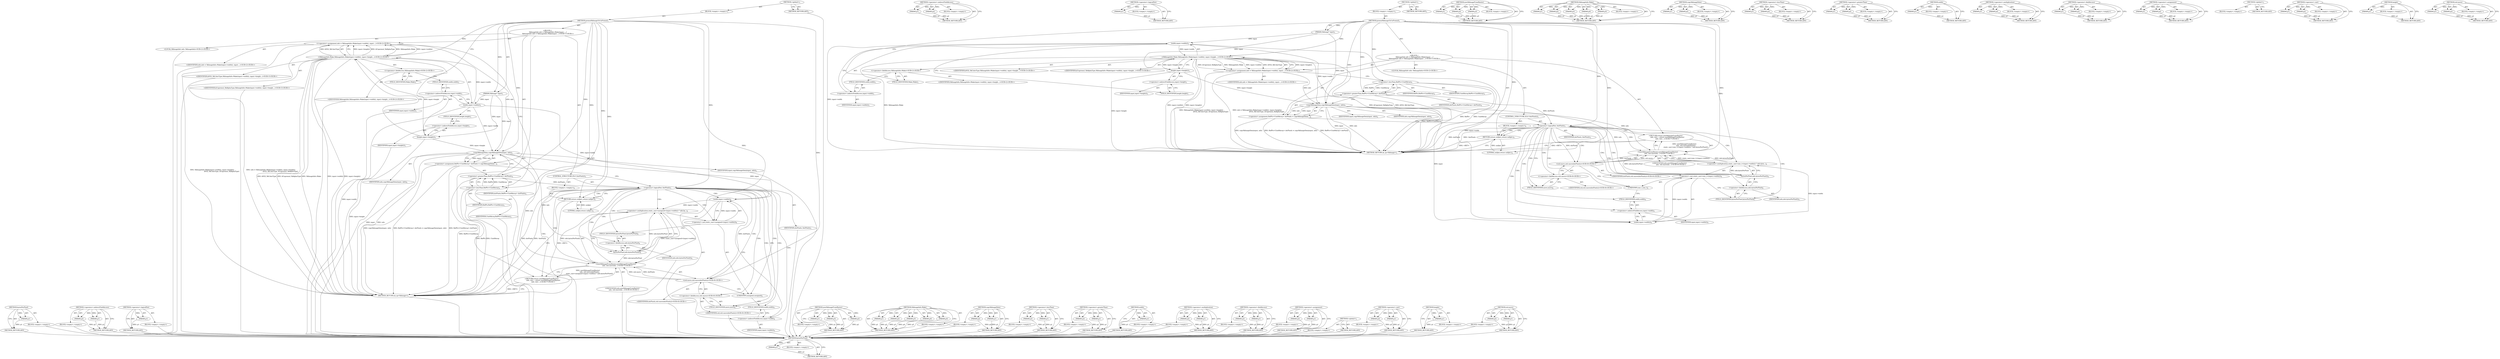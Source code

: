 digraph "std.move" {
vulnerable_158 [label=<(METHOD,bytesPerPixel)>];
vulnerable_159 [label=<(PARAM,p1)>];
vulnerable_160 [label=<(BLOCK,&lt;empty&gt;,&lt;empty&gt;)>];
vulnerable_161 [label=<(METHOD_RETURN,ANY)>];
vulnerable_109 [label=<(METHOD,&lt;operator&gt;.indirectFieldAccess)>];
vulnerable_110 [label=<(PARAM,p1)>];
vulnerable_111 [label=<(PARAM,p2)>];
vulnerable_112 [label=<(BLOCK,&lt;empty&gt;,&lt;empty&gt;)>];
vulnerable_113 [label=<(METHOD_RETURN,ANY)>];
vulnerable_133 [label=<(METHOD,&lt;operator&gt;.logicalNot)>];
vulnerable_134 [label=<(PARAM,p1)>];
vulnerable_135 [label=<(BLOCK,&lt;empty&gt;,&lt;empty&gt;)>];
vulnerable_136 [label=<(METHOD_RETURN,ANY)>];
vulnerable_6 [label=<(METHOD,&lt;global&gt;)<SUB>1</SUB>>];
vulnerable_7 [label=<(BLOCK,&lt;empty&gt;,&lt;empty&gt;)<SUB>1</SUB>>];
vulnerable_8 [label=<(METHOD,premulSkImageToUnPremul)<SUB>1</SUB>>];
vulnerable_9 [label=<(PARAM,SkImage* input)<SUB>1</SUB>>];
vulnerable_10 [label="<(BLOCK,{
  SkImageInfo info = SkImageInfo::Make(input-...,{
  SkImageInfo info = SkImageInfo::Make(input-...)<SUB>1</SUB>>"];
vulnerable_11 [label="<(LOCAL,SkImageInfo info: SkImageInfo)<SUB>2</SUB>>"];
vulnerable_12 [label="<(&lt;operator&gt;.assignment,info = SkImageInfo::Make(input-&gt;width(), input-...)<SUB>2</SUB>>"];
vulnerable_13 [label="<(IDENTIFIER,info,info = SkImageInfo::Make(input-&gt;width(), input-...)<SUB>2</SUB>>"];
vulnerable_14 [label="<(SkImageInfo.Make,SkImageInfo::Make(input-&gt;width(), input-&gt;height...)<SUB>2</SUB>>"];
vulnerable_15 [label="<(&lt;operator&gt;.fieldAccess,SkImageInfo::Make)<SUB>2</SUB>>"];
vulnerable_16 [label="<(IDENTIFIER,SkImageInfo,SkImageInfo::Make(input-&gt;width(), input-&gt;height...)<SUB>2</SUB>>"];
vulnerable_17 [label=<(FIELD_IDENTIFIER,Make,Make)<SUB>2</SUB>>];
vulnerable_18 [label=<(width,input-&gt;width())<SUB>2</SUB>>];
vulnerable_19 [label=<(&lt;operator&gt;.indirectFieldAccess,input-&gt;width)<SUB>2</SUB>>];
vulnerable_20 [label=<(IDENTIFIER,input,input-&gt;width())<SUB>2</SUB>>];
vulnerable_21 [label=<(FIELD_IDENTIFIER,width,width)<SUB>2</SUB>>];
vulnerable_22 [label=<(height,input-&gt;height())<SUB>2</SUB>>];
vulnerable_23 [label=<(&lt;operator&gt;.indirectFieldAccess,input-&gt;height)<SUB>2</SUB>>];
vulnerable_24 [label=<(IDENTIFIER,input,input-&gt;height())<SUB>2</SUB>>];
vulnerable_25 [label=<(FIELD_IDENTIFIER,height,height)<SUB>2</SUB>>];
vulnerable_26 [label="<(IDENTIFIER,kN32_SkColorType,SkImageInfo::Make(input-&gt;width(), input-&gt;height...)<SUB>3</SUB>>"];
vulnerable_27 [label="<(IDENTIFIER,kUnpremul_SkAlphaType,SkImageInfo::Make(input-&gt;width(), input-&gt;height...)<SUB>3</SUB>>"];
vulnerable_28 [label=<(&lt;operator&gt;.assignment,RefPtr&lt;Uint8Array&gt; dstPixels = copySkImageData(...)<SUB>4</SUB>>];
vulnerable_29 [label=<(&lt;operator&gt;.greaterThan,RefPtr&lt;Uint8Array&gt; dstPixels)<SUB>4</SUB>>];
vulnerable_30 [label=<(&lt;operator&gt;.lessThan,RefPtr&lt;Uint8Array)<SUB>4</SUB>>];
vulnerable_31 [label=<(IDENTIFIER,RefPtr,RefPtr&lt;Uint8Array)<SUB>4</SUB>>];
vulnerable_32 [label=<(IDENTIFIER,Uint8Array,RefPtr&lt;Uint8Array)<SUB>4</SUB>>];
vulnerable_33 [label=<(IDENTIFIER,dstPixels,RefPtr&lt;Uint8Array&gt; dstPixels)<SUB>4</SUB>>];
vulnerable_34 [label=<(copySkImageData,copySkImageData(input, info))<SUB>4</SUB>>];
vulnerable_35 [label=<(IDENTIFIER,input,copySkImageData(input, info))<SUB>4</SUB>>];
vulnerable_36 [label=<(IDENTIFIER,info,copySkImageData(input, info))<SUB>4</SUB>>];
vulnerable_37 [label=<(CONTROL_STRUCTURE,IF,if (!dstPixels))<SUB>5</SUB>>];
vulnerable_38 [label=<(&lt;operator&gt;.logicalNot,!dstPixels)<SUB>5</SUB>>];
vulnerable_39 [label=<(IDENTIFIER,dstPixels,!dstPixels)<SUB>5</SUB>>];
vulnerable_40 [label=<(BLOCK,&lt;empty&gt;,&lt;empty&gt;)<SUB>6</SUB>>];
vulnerable_41 [label=<(RETURN,return nullptr;,return nullptr;)<SUB>6</SUB>>];
vulnerable_42 [label=<(LITERAL,nullptr,return nullptr;)<SUB>6</SUB>>];
vulnerable_43 [label="<(RETURN,return newSkImageFromRaster(
       info, std::...,return newSkImageFromRaster(
       info, std::...)<SUB>7</SUB>>"];
vulnerable_44 [label="<(newSkImageFromRaster,newSkImageFromRaster(
       info, std::move(ds...)<SUB>7</SUB>>"];
vulnerable_45 [label="<(IDENTIFIER,info,newSkImageFromRaster(
       info, std::move(ds...)<SUB>8</SUB>>"];
vulnerable_46 [label="<(std.move,std::move(dstPixels))<SUB>8</SUB>>"];
vulnerable_47 [label="<(&lt;operator&gt;.fieldAccess,std::move)<SUB>8</SUB>>"];
vulnerable_48 [label="<(IDENTIFIER,std,std::move(dstPixels))<SUB>8</SUB>>"];
vulnerable_49 [label=<(FIELD_IDENTIFIER,move,move)<SUB>8</SUB>>];
vulnerable_50 [label="<(IDENTIFIER,dstPixels,std::move(dstPixels))<SUB>8</SUB>>"];
vulnerable_51 [label=<(&lt;operator&gt;.multiplication,static_cast&lt;size_t&gt;(input-&gt;width()) * info.byte...)<SUB>9</SUB>>];
vulnerable_52 [label=<(&lt;operator&gt;.cast,static_cast&lt;size_t&gt;(input-&gt;width()))<SUB>9</SUB>>];
vulnerable_53 [label=<(UNKNOWN,size_t,size_t)<SUB>9</SUB>>];
vulnerable_54 [label=<(width,input-&gt;width())<SUB>9</SUB>>];
vulnerable_55 [label=<(&lt;operator&gt;.indirectFieldAccess,input-&gt;width)<SUB>9</SUB>>];
vulnerable_56 [label=<(IDENTIFIER,input,input-&gt;width())<SUB>9</SUB>>];
vulnerable_57 [label=<(FIELD_IDENTIFIER,width,width)<SUB>9</SUB>>];
vulnerable_58 [label=<(bytesPerPixel,info.bytesPerPixel())<SUB>9</SUB>>];
vulnerable_59 [label=<(&lt;operator&gt;.fieldAccess,info.bytesPerPixel)<SUB>9</SUB>>];
vulnerable_60 [label=<(IDENTIFIER,info,info.bytesPerPixel())<SUB>9</SUB>>];
vulnerable_61 [label=<(FIELD_IDENTIFIER,bytesPerPixel,bytesPerPixel)<SUB>9</SUB>>];
vulnerable_62 [label=<(METHOD_RETURN,sk_sp&lt;SkImage&gt;)<SUB>1</SUB>>];
vulnerable_64 [label=<(METHOD_RETURN,ANY)<SUB>1</SUB>>];
vulnerable_137 [label=<(METHOD,newSkImageFromRaster)>];
vulnerable_138 [label=<(PARAM,p1)>];
vulnerable_139 [label=<(PARAM,p2)>];
vulnerable_140 [label=<(PARAM,p3)>];
vulnerable_141 [label=<(BLOCK,&lt;empty&gt;,&lt;empty&gt;)>];
vulnerable_142 [label=<(METHOD_RETURN,ANY)>];
vulnerable_92 [label=<(METHOD,SkImageInfo.Make)>];
vulnerable_93 [label=<(PARAM,p1)>];
vulnerable_94 [label=<(PARAM,p2)>];
vulnerable_95 [label=<(PARAM,p3)>];
vulnerable_96 [label=<(PARAM,p4)>];
vulnerable_97 [label=<(PARAM,p5)>];
vulnerable_98 [label=<(BLOCK,&lt;empty&gt;,&lt;empty&gt;)>];
vulnerable_99 [label=<(METHOD_RETURN,ANY)>];
vulnerable_128 [label=<(METHOD,copySkImageData)>];
vulnerable_129 [label=<(PARAM,p1)>];
vulnerable_130 [label=<(PARAM,p2)>];
vulnerable_131 [label=<(BLOCK,&lt;empty&gt;,&lt;empty&gt;)>];
vulnerable_132 [label=<(METHOD_RETURN,ANY)>];
vulnerable_123 [label=<(METHOD,&lt;operator&gt;.lessThan)>];
vulnerable_124 [label=<(PARAM,p1)>];
vulnerable_125 [label=<(PARAM,p2)>];
vulnerable_126 [label=<(BLOCK,&lt;empty&gt;,&lt;empty&gt;)>];
vulnerable_127 [label=<(METHOD_RETURN,ANY)>];
vulnerable_118 [label=<(METHOD,&lt;operator&gt;.greaterThan)>];
vulnerable_119 [label=<(PARAM,p1)>];
vulnerable_120 [label=<(PARAM,p2)>];
vulnerable_121 [label=<(BLOCK,&lt;empty&gt;,&lt;empty&gt;)>];
vulnerable_122 [label=<(METHOD_RETURN,ANY)>];
vulnerable_105 [label=<(METHOD,width)>];
vulnerable_106 [label=<(PARAM,p1)>];
vulnerable_107 [label=<(BLOCK,&lt;empty&gt;,&lt;empty&gt;)>];
vulnerable_108 [label=<(METHOD_RETURN,ANY)>];
vulnerable_148 [label=<(METHOD,&lt;operator&gt;.multiplication)>];
vulnerable_149 [label=<(PARAM,p1)>];
vulnerable_150 [label=<(PARAM,p2)>];
vulnerable_151 [label=<(BLOCK,&lt;empty&gt;,&lt;empty&gt;)>];
vulnerable_152 [label=<(METHOD_RETURN,ANY)>];
vulnerable_100 [label=<(METHOD,&lt;operator&gt;.fieldAccess)>];
vulnerable_101 [label=<(PARAM,p1)>];
vulnerable_102 [label=<(PARAM,p2)>];
vulnerable_103 [label=<(BLOCK,&lt;empty&gt;,&lt;empty&gt;)>];
vulnerable_104 [label=<(METHOD_RETURN,ANY)>];
vulnerable_87 [label=<(METHOD,&lt;operator&gt;.assignment)>];
vulnerable_88 [label=<(PARAM,p1)>];
vulnerable_89 [label=<(PARAM,p2)>];
vulnerable_90 [label=<(BLOCK,&lt;empty&gt;,&lt;empty&gt;)>];
vulnerable_91 [label=<(METHOD_RETURN,ANY)>];
vulnerable_81 [label=<(METHOD,&lt;global&gt;)<SUB>1</SUB>>];
vulnerable_82 [label=<(BLOCK,&lt;empty&gt;,&lt;empty&gt;)>];
vulnerable_83 [label=<(METHOD_RETURN,ANY)>];
vulnerable_153 [label=<(METHOD,&lt;operator&gt;.cast)>];
vulnerable_154 [label=<(PARAM,p1)>];
vulnerable_155 [label=<(PARAM,p2)>];
vulnerable_156 [label=<(BLOCK,&lt;empty&gt;,&lt;empty&gt;)>];
vulnerable_157 [label=<(METHOD_RETURN,ANY)>];
vulnerable_114 [label=<(METHOD,height)>];
vulnerable_115 [label=<(PARAM,p1)>];
vulnerable_116 [label=<(BLOCK,&lt;empty&gt;,&lt;empty&gt;)>];
vulnerable_117 [label=<(METHOD_RETURN,ANY)>];
vulnerable_143 [label=<(METHOD,std.move)>];
vulnerable_144 [label=<(PARAM,p1)>];
vulnerable_145 [label=<(PARAM,p2)>];
vulnerable_146 [label=<(BLOCK,&lt;empty&gt;,&lt;empty&gt;)>];
vulnerable_147 [label=<(METHOD_RETURN,ANY)>];
fixed_158 [label=<(METHOD,bytesPerPixel)>];
fixed_159 [label=<(PARAM,p1)>];
fixed_160 [label=<(BLOCK,&lt;empty&gt;,&lt;empty&gt;)>];
fixed_161 [label=<(METHOD_RETURN,ANY)>];
fixed_109 [label=<(METHOD,&lt;operator&gt;.indirectFieldAccess)>];
fixed_110 [label=<(PARAM,p1)>];
fixed_111 [label=<(PARAM,p2)>];
fixed_112 [label=<(BLOCK,&lt;empty&gt;,&lt;empty&gt;)>];
fixed_113 [label=<(METHOD_RETURN,ANY)>];
fixed_133 [label=<(METHOD,&lt;operator&gt;.logicalNot)>];
fixed_134 [label=<(PARAM,p1)>];
fixed_135 [label=<(BLOCK,&lt;empty&gt;,&lt;empty&gt;)>];
fixed_136 [label=<(METHOD_RETURN,ANY)>];
fixed_6 [label=<(METHOD,&lt;global&gt;)<SUB>1</SUB>>];
fixed_7 [label=<(BLOCK,&lt;empty&gt;,&lt;empty&gt;)<SUB>1</SUB>>];
fixed_8 [label=<(METHOD,premulSkImageToUnPremul)<SUB>1</SUB>>];
fixed_9 [label=<(PARAM,SkImage* input)<SUB>1</SUB>>];
fixed_10 [label="<(BLOCK,{
  SkImageInfo info = SkImageInfo::Make(input-...,{
  SkImageInfo info = SkImageInfo::Make(input-...)<SUB>1</SUB>>"];
fixed_11 [label="<(LOCAL,SkImageInfo info: SkImageInfo)<SUB>2</SUB>>"];
fixed_12 [label="<(&lt;operator&gt;.assignment,info = SkImageInfo::Make(input-&gt;width(), input-...)<SUB>2</SUB>>"];
fixed_13 [label="<(IDENTIFIER,info,info = SkImageInfo::Make(input-&gt;width(), input-...)<SUB>2</SUB>>"];
fixed_14 [label="<(SkImageInfo.Make,SkImageInfo::Make(input-&gt;width(), input-&gt;height...)<SUB>2</SUB>>"];
fixed_15 [label="<(&lt;operator&gt;.fieldAccess,SkImageInfo::Make)<SUB>2</SUB>>"];
fixed_16 [label="<(IDENTIFIER,SkImageInfo,SkImageInfo::Make(input-&gt;width(), input-&gt;height...)<SUB>2</SUB>>"];
fixed_17 [label=<(FIELD_IDENTIFIER,Make,Make)<SUB>2</SUB>>];
fixed_18 [label=<(width,input-&gt;width())<SUB>2</SUB>>];
fixed_19 [label=<(&lt;operator&gt;.indirectFieldAccess,input-&gt;width)<SUB>2</SUB>>];
fixed_20 [label=<(IDENTIFIER,input,input-&gt;width())<SUB>2</SUB>>];
fixed_21 [label=<(FIELD_IDENTIFIER,width,width)<SUB>2</SUB>>];
fixed_22 [label=<(height,input-&gt;height())<SUB>2</SUB>>];
fixed_23 [label=<(&lt;operator&gt;.indirectFieldAccess,input-&gt;height)<SUB>2</SUB>>];
fixed_24 [label=<(IDENTIFIER,input,input-&gt;height())<SUB>2</SUB>>];
fixed_25 [label=<(FIELD_IDENTIFIER,height,height)<SUB>2</SUB>>];
fixed_26 [label="<(IDENTIFIER,kN32_SkColorType,SkImageInfo::Make(input-&gt;width(), input-&gt;height...)<SUB>3</SUB>>"];
fixed_27 [label="<(IDENTIFIER,kUnpremul_SkAlphaType,SkImageInfo::Make(input-&gt;width(), input-&gt;height...)<SUB>3</SUB>>"];
fixed_28 [label=<(&lt;operator&gt;.assignment,RefPtr&lt;Uint8Array&gt; dstPixels = copySkImageData(...)<SUB>4</SUB>>];
fixed_29 [label=<(&lt;operator&gt;.greaterThan,RefPtr&lt;Uint8Array&gt; dstPixels)<SUB>4</SUB>>];
fixed_30 [label=<(&lt;operator&gt;.lessThan,RefPtr&lt;Uint8Array)<SUB>4</SUB>>];
fixed_31 [label=<(IDENTIFIER,RefPtr,RefPtr&lt;Uint8Array)<SUB>4</SUB>>];
fixed_32 [label=<(IDENTIFIER,Uint8Array,RefPtr&lt;Uint8Array)<SUB>4</SUB>>];
fixed_33 [label=<(IDENTIFIER,dstPixels,RefPtr&lt;Uint8Array&gt; dstPixels)<SUB>4</SUB>>];
fixed_34 [label=<(copySkImageData,copySkImageData(input, info))<SUB>4</SUB>>];
fixed_35 [label=<(IDENTIFIER,input,copySkImageData(input, info))<SUB>4</SUB>>];
fixed_36 [label=<(IDENTIFIER,info,copySkImageData(input, info))<SUB>4</SUB>>];
fixed_37 [label=<(CONTROL_STRUCTURE,IF,if (!dstPixels))<SUB>5</SUB>>];
fixed_38 [label=<(&lt;operator&gt;.logicalNot,!dstPixels)<SUB>5</SUB>>];
fixed_39 [label=<(IDENTIFIER,dstPixels,!dstPixels)<SUB>5</SUB>>];
fixed_40 [label=<(BLOCK,&lt;empty&gt;,&lt;empty&gt;)<SUB>6</SUB>>];
fixed_41 [label=<(RETURN,return nullptr;,return nullptr;)<SUB>6</SUB>>];
fixed_42 [label=<(LITERAL,nullptr,return nullptr;)<SUB>6</SUB>>];
fixed_43 [label="<(RETURN,return newSkImageFromRaster(
       info, std::...,return newSkImageFromRaster(
       info, std::...)<SUB>7</SUB>>"];
fixed_44 [label="<(newSkImageFromRaster,newSkImageFromRaster(
       info, std::move(ds...)<SUB>7</SUB>>"];
fixed_45 [label="<(IDENTIFIER,info,newSkImageFromRaster(
       info, std::move(ds...)<SUB>8</SUB>>"];
fixed_46 [label="<(std.move,std::move(dstPixels))<SUB>8</SUB>>"];
fixed_47 [label="<(&lt;operator&gt;.fieldAccess,std::move)<SUB>8</SUB>>"];
fixed_48 [label="<(IDENTIFIER,std,std::move(dstPixels))<SUB>8</SUB>>"];
fixed_49 [label=<(FIELD_IDENTIFIER,move,move)<SUB>8</SUB>>];
fixed_50 [label="<(IDENTIFIER,dstPixels,std::move(dstPixels))<SUB>8</SUB>>"];
fixed_51 [label=<(&lt;operator&gt;.multiplication,static_cast&lt;unsigned&gt;(input-&gt;width()) * info.by...)<SUB>9</SUB>>];
fixed_52 [label=<(&lt;operator&gt;.cast,static_cast&lt;unsigned&gt;(input-&gt;width()))<SUB>9</SUB>>];
fixed_53 [label=<(UNKNOWN,unsigned,unsigned)<SUB>9</SUB>>];
fixed_54 [label=<(width,input-&gt;width())<SUB>9</SUB>>];
fixed_55 [label=<(&lt;operator&gt;.indirectFieldAccess,input-&gt;width)<SUB>9</SUB>>];
fixed_56 [label=<(IDENTIFIER,input,input-&gt;width())<SUB>9</SUB>>];
fixed_57 [label=<(FIELD_IDENTIFIER,width,width)<SUB>9</SUB>>];
fixed_58 [label=<(bytesPerPixel,info.bytesPerPixel())<SUB>9</SUB>>];
fixed_59 [label=<(&lt;operator&gt;.fieldAccess,info.bytesPerPixel)<SUB>9</SUB>>];
fixed_60 [label=<(IDENTIFIER,info,info.bytesPerPixel())<SUB>9</SUB>>];
fixed_61 [label=<(FIELD_IDENTIFIER,bytesPerPixel,bytesPerPixel)<SUB>9</SUB>>];
fixed_62 [label=<(METHOD_RETURN,sk_sp&lt;SkImage&gt;)<SUB>1</SUB>>];
fixed_64 [label=<(METHOD_RETURN,ANY)<SUB>1</SUB>>];
fixed_137 [label=<(METHOD,newSkImageFromRaster)>];
fixed_138 [label=<(PARAM,p1)>];
fixed_139 [label=<(PARAM,p2)>];
fixed_140 [label=<(PARAM,p3)>];
fixed_141 [label=<(BLOCK,&lt;empty&gt;,&lt;empty&gt;)>];
fixed_142 [label=<(METHOD_RETURN,ANY)>];
fixed_92 [label=<(METHOD,SkImageInfo.Make)>];
fixed_93 [label=<(PARAM,p1)>];
fixed_94 [label=<(PARAM,p2)>];
fixed_95 [label=<(PARAM,p3)>];
fixed_96 [label=<(PARAM,p4)>];
fixed_97 [label=<(PARAM,p5)>];
fixed_98 [label=<(BLOCK,&lt;empty&gt;,&lt;empty&gt;)>];
fixed_99 [label=<(METHOD_RETURN,ANY)>];
fixed_128 [label=<(METHOD,copySkImageData)>];
fixed_129 [label=<(PARAM,p1)>];
fixed_130 [label=<(PARAM,p2)>];
fixed_131 [label=<(BLOCK,&lt;empty&gt;,&lt;empty&gt;)>];
fixed_132 [label=<(METHOD_RETURN,ANY)>];
fixed_123 [label=<(METHOD,&lt;operator&gt;.lessThan)>];
fixed_124 [label=<(PARAM,p1)>];
fixed_125 [label=<(PARAM,p2)>];
fixed_126 [label=<(BLOCK,&lt;empty&gt;,&lt;empty&gt;)>];
fixed_127 [label=<(METHOD_RETURN,ANY)>];
fixed_118 [label=<(METHOD,&lt;operator&gt;.greaterThan)>];
fixed_119 [label=<(PARAM,p1)>];
fixed_120 [label=<(PARAM,p2)>];
fixed_121 [label=<(BLOCK,&lt;empty&gt;,&lt;empty&gt;)>];
fixed_122 [label=<(METHOD_RETURN,ANY)>];
fixed_105 [label=<(METHOD,width)>];
fixed_106 [label=<(PARAM,p1)>];
fixed_107 [label=<(BLOCK,&lt;empty&gt;,&lt;empty&gt;)>];
fixed_108 [label=<(METHOD_RETURN,ANY)>];
fixed_148 [label=<(METHOD,&lt;operator&gt;.multiplication)>];
fixed_149 [label=<(PARAM,p1)>];
fixed_150 [label=<(PARAM,p2)>];
fixed_151 [label=<(BLOCK,&lt;empty&gt;,&lt;empty&gt;)>];
fixed_152 [label=<(METHOD_RETURN,ANY)>];
fixed_100 [label=<(METHOD,&lt;operator&gt;.fieldAccess)>];
fixed_101 [label=<(PARAM,p1)>];
fixed_102 [label=<(PARAM,p2)>];
fixed_103 [label=<(BLOCK,&lt;empty&gt;,&lt;empty&gt;)>];
fixed_104 [label=<(METHOD_RETURN,ANY)>];
fixed_87 [label=<(METHOD,&lt;operator&gt;.assignment)>];
fixed_88 [label=<(PARAM,p1)>];
fixed_89 [label=<(PARAM,p2)>];
fixed_90 [label=<(BLOCK,&lt;empty&gt;,&lt;empty&gt;)>];
fixed_91 [label=<(METHOD_RETURN,ANY)>];
fixed_81 [label=<(METHOD,&lt;global&gt;)<SUB>1</SUB>>];
fixed_82 [label=<(BLOCK,&lt;empty&gt;,&lt;empty&gt;)>];
fixed_83 [label=<(METHOD_RETURN,ANY)>];
fixed_153 [label=<(METHOD,&lt;operator&gt;.cast)>];
fixed_154 [label=<(PARAM,p1)>];
fixed_155 [label=<(PARAM,p2)>];
fixed_156 [label=<(BLOCK,&lt;empty&gt;,&lt;empty&gt;)>];
fixed_157 [label=<(METHOD_RETURN,ANY)>];
fixed_114 [label=<(METHOD,height)>];
fixed_115 [label=<(PARAM,p1)>];
fixed_116 [label=<(BLOCK,&lt;empty&gt;,&lt;empty&gt;)>];
fixed_117 [label=<(METHOD_RETURN,ANY)>];
fixed_143 [label=<(METHOD,std.move)>];
fixed_144 [label=<(PARAM,p1)>];
fixed_145 [label=<(PARAM,p2)>];
fixed_146 [label=<(BLOCK,&lt;empty&gt;,&lt;empty&gt;)>];
fixed_147 [label=<(METHOD_RETURN,ANY)>];
vulnerable_158 -> vulnerable_159  [key=0, label="AST: "];
vulnerable_158 -> vulnerable_159  [key=1, label="DDG: "];
vulnerable_158 -> vulnerable_160  [key=0, label="AST: "];
vulnerable_158 -> vulnerable_161  [key=0, label="AST: "];
vulnerable_158 -> vulnerable_161  [key=1, label="CFG: "];
vulnerable_159 -> vulnerable_161  [key=0, label="DDG: p1"];
vulnerable_109 -> vulnerable_110  [key=0, label="AST: "];
vulnerable_109 -> vulnerable_110  [key=1, label="DDG: "];
vulnerable_109 -> vulnerable_112  [key=0, label="AST: "];
vulnerable_109 -> vulnerable_111  [key=0, label="AST: "];
vulnerable_109 -> vulnerable_111  [key=1, label="DDG: "];
vulnerable_109 -> vulnerable_113  [key=0, label="AST: "];
vulnerable_109 -> vulnerable_113  [key=1, label="CFG: "];
vulnerable_110 -> vulnerable_113  [key=0, label="DDG: p1"];
vulnerable_111 -> vulnerable_113  [key=0, label="DDG: p2"];
vulnerable_133 -> vulnerable_134  [key=0, label="AST: "];
vulnerable_133 -> vulnerable_134  [key=1, label="DDG: "];
vulnerable_133 -> vulnerable_135  [key=0, label="AST: "];
vulnerable_133 -> vulnerable_136  [key=0, label="AST: "];
vulnerable_133 -> vulnerable_136  [key=1, label="CFG: "];
vulnerable_134 -> vulnerable_136  [key=0, label="DDG: p1"];
vulnerable_6 -> vulnerable_7  [key=0, label="AST: "];
vulnerable_6 -> vulnerable_64  [key=0, label="AST: "];
vulnerable_6 -> vulnerable_64  [key=1, label="CFG: "];
vulnerable_7 -> vulnerable_8  [key=0, label="AST: "];
vulnerable_8 -> vulnerable_9  [key=0, label="AST: "];
vulnerable_8 -> vulnerable_9  [key=1, label="DDG: "];
vulnerable_8 -> vulnerable_10  [key=0, label="AST: "];
vulnerable_8 -> vulnerable_62  [key=0, label="AST: "];
vulnerable_8 -> vulnerable_17  [key=0, label="CFG: "];
vulnerable_8 -> vulnerable_14  [key=0, label="DDG: "];
vulnerable_8 -> vulnerable_29  [key=0, label="DDG: "];
vulnerable_8 -> vulnerable_34  [key=0, label="DDG: "];
vulnerable_8 -> vulnerable_38  [key=0, label="DDG: "];
vulnerable_8 -> vulnerable_41  [key=0, label="DDG: "];
vulnerable_8 -> vulnerable_44  [key=0, label="DDG: "];
vulnerable_8 -> vulnerable_30  [key=0, label="DDG: "];
vulnerable_8 -> vulnerable_42  [key=0, label="DDG: "];
vulnerable_8 -> vulnerable_46  [key=0, label="DDG: "];
vulnerable_9 -> vulnerable_34  [key=0, label="DDG: input"];
vulnerable_9 -> vulnerable_18  [key=0, label="DDG: input"];
vulnerable_9 -> vulnerable_22  [key=0, label="DDG: input"];
vulnerable_10 -> vulnerable_11  [key=0, label="AST: "];
vulnerable_10 -> vulnerable_12  [key=0, label="AST: "];
vulnerable_10 -> vulnerable_28  [key=0, label="AST: "];
vulnerable_10 -> vulnerable_37  [key=0, label="AST: "];
vulnerable_10 -> vulnerable_43  [key=0, label="AST: "];
vulnerable_12 -> vulnerable_13  [key=0, label="AST: "];
vulnerable_12 -> vulnerable_14  [key=0, label="AST: "];
vulnerable_12 -> vulnerable_30  [key=0, label="CFG: "];
vulnerable_12 -> vulnerable_62  [key=0, label="DDG: SkImageInfo::Make(input-&gt;width(), input-&gt;height(),
                                       kN32_SkColorType, kUnpremul_SkAlphaType)"];
vulnerable_12 -> vulnerable_62  [key=1, label="DDG: info = SkImageInfo::Make(input-&gt;width(), input-&gt;height(),
                                       kN32_SkColorType, kUnpremul_SkAlphaType)"];
vulnerable_12 -> vulnerable_34  [key=0, label="DDG: info"];
vulnerable_14 -> vulnerable_15  [key=0, label="AST: "];
vulnerable_14 -> vulnerable_18  [key=0, label="AST: "];
vulnerable_14 -> vulnerable_22  [key=0, label="AST: "];
vulnerable_14 -> vulnerable_26  [key=0, label="AST: "];
vulnerable_14 -> vulnerable_27  [key=0, label="AST: "];
vulnerable_14 -> vulnerable_12  [key=0, label="CFG: "];
vulnerable_14 -> vulnerable_12  [key=1, label="DDG: input-&gt;height()"];
vulnerable_14 -> vulnerable_12  [key=2, label="DDG: kUnpremul_SkAlphaType"];
vulnerable_14 -> vulnerable_12  [key=3, label="DDG: SkImageInfo::Make"];
vulnerable_14 -> vulnerable_12  [key=4, label="DDG: input-&gt;width()"];
vulnerable_14 -> vulnerable_12  [key=5, label="DDG: kN32_SkColorType"];
vulnerable_14 -> vulnerable_62  [key=0, label="DDG: SkImageInfo::Make"];
vulnerable_14 -> vulnerable_62  [key=1, label="DDG: input-&gt;width()"];
vulnerable_14 -> vulnerable_62  [key=2, label="DDG: input-&gt;height()"];
vulnerable_14 -> vulnerable_62  [key=3, label="DDG: kUnpremul_SkAlphaType"];
vulnerable_14 -> vulnerable_62  [key=4, label="DDG: kN32_SkColorType"];
vulnerable_15 -> vulnerable_16  [key=0, label="AST: "];
vulnerable_15 -> vulnerable_17  [key=0, label="AST: "];
vulnerable_15 -> vulnerable_21  [key=0, label="CFG: "];
vulnerable_17 -> vulnerable_15  [key=0, label="CFG: "];
vulnerable_18 -> vulnerable_19  [key=0, label="AST: "];
vulnerable_18 -> vulnerable_25  [key=0, label="CFG: "];
vulnerable_18 -> vulnerable_62  [key=0, label="DDG: input-&gt;width"];
vulnerable_18 -> vulnerable_14  [key=0, label="DDG: input-&gt;width"];
vulnerable_18 -> vulnerable_34  [key=0, label="DDG: input-&gt;width"];
vulnerable_18 -> vulnerable_54  [key=0, label="DDG: input-&gt;width"];
vulnerable_19 -> vulnerable_20  [key=0, label="AST: "];
vulnerable_19 -> vulnerable_21  [key=0, label="AST: "];
vulnerable_19 -> vulnerable_18  [key=0, label="CFG: "];
vulnerable_21 -> vulnerable_19  [key=0, label="CFG: "];
vulnerable_22 -> vulnerable_23  [key=0, label="AST: "];
vulnerable_22 -> vulnerable_14  [key=0, label="CFG: "];
vulnerable_22 -> vulnerable_14  [key=1, label="DDG: input-&gt;height"];
vulnerable_22 -> vulnerable_62  [key=0, label="DDG: input-&gt;height"];
vulnerable_22 -> vulnerable_34  [key=0, label="DDG: input-&gt;height"];
vulnerable_23 -> vulnerable_24  [key=0, label="AST: "];
vulnerable_23 -> vulnerable_25  [key=0, label="AST: "];
vulnerable_23 -> vulnerable_22  [key=0, label="CFG: "];
vulnerable_25 -> vulnerable_23  [key=0, label="CFG: "];
vulnerable_28 -> vulnerable_29  [key=0, label="AST: "];
vulnerable_28 -> vulnerable_34  [key=0, label="AST: "];
vulnerable_28 -> vulnerable_38  [key=0, label="CFG: "];
vulnerable_28 -> vulnerable_62  [key=0, label="DDG: RefPtr&lt;Uint8Array&gt; dstPixels"];
vulnerable_28 -> vulnerable_62  [key=1, label="DDG: copySkImageData(input, info)"];
vulnerable_28 -> vulnerable_62  [key=2, label="DDG: RefPtr&lt;Uint8Array&gt; dstPixels = copySkImageData(input, info)"];
vulnerable_29 -> vulnerable_30  [key=0, label="AST: "];
vulnerable_29 -> vulnerable_33  [key=0, label="AST: "];
vulnerable_29 -> vulnerable_34  [key=0, label="CFG: "];
vulnerable_29 -> vulnerable_62  [key=0, label="DDG: RefPtr&lt;Uint8Array"];
vulnerable_29 -> vulnerable_38  [key=0, label="DDG: dstPixels"];
vulnerable_30 -> vulnerable_31  [key=0, label="AST: "];
vulnerable_30 -> vulnerable_32  [key=0, label="AST: "];
vulnerable_30 -> vulnerable_29  [key=0, label="CFG: "];
vulnerable_30 -> vulnerable_29  [key=1, label="DDG: RefPtr"];
vulnerable_30 -> vulnerable_29  [key=2, label="DDG: Uint8Array"];
vulnerable_30 -> vulnerable_62  [key=0, label="DDG: RefPtr"];
vulnerable_30 -> vulnerable_62  [key=1, label="DDG: Uint8Array"];
vulnerable_34 -> vulnerable_35  [key=0, label="AST: "];
vulnerable_34 -> vulnerable_36  [key=0, label="AST: "];
vulnerable_34 -> vulnerable_28  [key=0, label="CFG: "];
vulnerable_34 -> vulnerable_28  [key=1, label="DDG: input"];
vulnerable_34 -> vulnerable_28  [key=2, label="DDG: info"];
vulnerable_34 -> vulnerable_62  [key=0, label="DDG: input"];
vulnerable_34 -> vulnerable_62  [key=1, label="DDG: info"];
vulnerable_34 -> vulnerable_44  [key=0, label="DDG: info"];
vulnerable_34 -> vulnerable_58  [key=0, label="DDG: info"];
vulnerable_34 -> vulnerable_54  [key=0, label="DDG: input"];
vulnerable_37 -> vulnerable_38  [key=0, label="AST: "];
vulnerable_37 -> vulnerable_40  [key=0, label="AST: "];
vulnerable_38 -> vulnerable_39  [key=0, label="AST: "];
vulnerable_38 -> vulnerable_41  [key=0, label="CFG: "];
vulnerable_38 -> vulnerable_41  [key=1, label="CDG: "];
vulnerable_38 -> vulnerable_49  [key=0, label="CFG: "];
vulnerable_38 -> vulnerable_49  [key=1, label="CDG: "];
vulnerable_38 -> vulnerable_62  [key=0, label="DDG: dstPixels"];
vulnerable_38 -> vulnerable_62  [key=1, label="DDG: !dstPixels"];
vulnerable_38 -> vulnerable_46  [key=0, label="DDG: dstPixels"];
vulnerable_38 -> vulnerable_46  [key=1, label="CDG: "];
vulnerable_38 -> vulnerable_47  [key=0, label="CDG: "];
vulnerable_38 -> vulnerable_58  [key=0, label="CDG: "];
vulnerable_38 -> vulnerable_61  [key=0, label="CDG: "];
vulnerable_38 -> vulnerable_59  [key=0, label="CDG: "];
vulnerable_38 -> vulnerable_51  [key=0, label="CDG: "];
vulnerable_38 -> vulnerable_57  [key=0, label="CDG: "];
vulnerable_38 -> vulnerable_44  [key=0, label="CDG: "];
vulnerable_38 -> vulnerable_52  [key=0, label="CDG: "];
vulnerable_38 -> vulnerable_55  [key=0, label="CDG: "];
vulnerable_38 -> vulnerable_53  [key=0, label="CDG: "];
vulnerable_38 -> vulnerable_54  [key=0, label="CDG: "];
vulnerable_38 -> vulnerable_43  [key=0, label="CDG: "];
vulnerable_40 -> vulnerable_41  [key=0, label="AST: "];
vulnerable_41 -> vulnerable_42  [key=0, label="AST: "];
vulnerable_41 -> vulnerable_62  [key=0, label="CFG: "];
vulnerable_41 -> vulnerable_62  [key=1, label="DDG: &lt;RET&gt;"];
vulnerable_42 -> vulnerable_41  [key=0, label="DDG: nullptr"];
vulnerable_43 -> vulnerable_44  [key=0, label="AST: "];
vulnerable_43 -> vulnerable_62  [key=0, label="CFG: "];
vulnerable_43 -> vulnerable_62  [key=1, label="DDG: &lt;RET&gt;"];
vulnerable_44 -> vulnerable_45  [key=0, label="AST: "];
vulnerable_44 -> vulnerable_46  [key=0, label="AST: "];
vulnerable_44 -> vulnerable_51  [key=0, label="AST: "];
vulnerable_44 -> vulnerable_43  [key=0, label="CFG: "];
vulnerable_44 -> vulnerable_43  [key=1, label="DDG: newSkImageFromRaster(
       info, std::move(dstPixels),
      static_cast&lt;size_t&gt;(input-&gt;width()) * info.bytesPerPixel())"];
vulnerable_46 -> vulnerable_47  [key=0, label="AST: "];
vulnerable_46 -> vulnerable_50  [key=0, label="AST: "];
vulnerable_46 -> vulnerable_53  [key=0, label="CFG: "];
vulnerable_46 -> vulnerable_44  [key=0, label="DDG: std::move"];
vulnerable_46 -> vulnerable_44  [key=1, label="DDG: dstPixels"];
vulnerable_47 -> vulnerable_48  [key=0, label="AST: "];
vulnerable_47 -> vulnerable_49  [key=0, label="AST: "];
vulnerable_47 -> vulnerable_46  [key=0, label="CFG: "];
vulnerable_49 -> vulnerable_47  [key=0, label="CFG: "];
vulnerable_51 -> vulnerable_52  [key=0, label="AST: "];
vulnerable_51 -> vulnerable_58  [key=0, label="AST: "];
vulnerable_51 -> vulnerable_44  [key=0, label="CFG: "];
vulnerable_51 -> vulnerable_44  [key=1, label="DDG: static_cast&lt;size_t&gt;(input-&gt;width())"];
vulnerable_51 -> vulnerable_44  [key=2, label="DDG: info.bytesPerPixel()"];
vulnerable_52 -> vulnerable_53  [key=0, label="AST: "];
vulnerable_52 -> vulnerable_54  [key=0, label="AST: "];
vulnerable_52 -> vulnerable_61  [key=0, label="CFG: "];
vulnerable_53 -> vulnerable_57  [key=0, label="CFG: "];
vulnerable_54 -> vulnerable_55  [key=0, label="AST: "];
vulnerable_54 -> vulnerable_52  [key=0, label="CFG: "];
vulnerable_54 -> vulnerable_52  [key=1, label="DDG: input-&gt;width"];
vulnerable_54 -> vulnerable_51  [key=0, label="DDG: input-&gt;width"];
vulnerable_55 -> vulnerable_56  [key=0, label="AST: "];
vulnerable_55 -> vulnerable_57  [key=0, label="AST: "];
vulnerable_55 -> vulnerable_54  [key=0, label="CFG: "];
vulnerable_57 -> vulnerable_55  [key=0, label="CFG: "];
vulnerable_58 -> vulnerable_59  [key=0, label="AST: "];
vulnerable_58 -> vulnerable_51  [key=0, label="CFG: "];
vulnerable_58 -> vulnerable_51  [key=1, label="DDG: info.bytesPerPixel"];
vulnerable_58 -> vulnerable_44  [key=0, label="DDG: info.bytesPerPixel"];
vulnerable_59 -> vulnerable_60  [key=0, label="AST: "];
vulnerable_59 -> vulnerable_61  [key=0, label="AST: "];
vulnerable_59 -> vulnerable_58  [key=0, label="CFG: "];
vulnerable_61 -> vulnerable_59  [key=0, label="CFG: "];
vulnerable_137 -> vulnerable_138  [key=0, label="AST: "];
vulnerable_137 -> vulnerable_138  [key=1, label="DDG: "];
vulnerable_137 -> vulnerable_141  [key=0, label="AST: "];
vulnerable_137 -> vulnerable_139  [key=0, label="AST: "];
vulnerable_137 -> vulnerable_139  [key=1, label="DDG: "];
vulnerable_137 -> vulnerable_142  [key=0, label="AST: "];
vulnerable_137 -> vulnerable_142  [key=1, label="CFG: "];
vulnerable_137 -> vulnerable_140  [key=0, label="AST: "];
vulnerable_137 -> vulnerable_140  [key=1, label="DDG: "];
vulnerable_138 -> vulnerable_142  [key=0, label="DDG: p1"];
vulnerable_139 -> vulnerable_142  [key=0, label="DDG: p2"];
vulnerable_140 -> vulnerable_142  [key=0, label="DDG: p3"];
vulnerable_92 -> vulnerable_93  [key=0, label="AST: "];
vulnerable_92 -> vulnerable_93  [key=1, label="DDG: "];
vulnerable_92 -> vulnerable_98  [key=0, label="AST: "];
vulnerable_92 -> vulnerable_94  [key=0, label="AST: "];
vulnerable_92 -> vulnerable_94  [key=1, label="DDG: "];
vulnerable_92 -> vulnerable_99  [key=0, label="AST: "];
vulnerable_92 -> vulnerable_99  [key=1, label="CFG: "];
vulnerable_92 -> vulnerable_95  [key=0, label="AST: "];
vulnerable_92 -> vulnerable_95  [key=1, label="DDG: "];
vulnerable_92 -> vulnerable_96  [key=0, label="AST: "];
vulnerable_92 -> vulnerable_96  [key=1, label="DDG: "];
vulnerable_92 -> vulnerable_97  [key=0, label="AST: "];
vulnerable_92 -> vulnerable_97  [key=1, label="DDG: "];
vulnerable_93 -> vulnerable_99  [key=0, label="DDG: p1"];
vulnerable_94 -> vulnerable_99  [key=0, label="DDG: p2"];
vulnerable_95 -> vulnerable_99  [key=0, label="DDG: p3"];
vulnerable_96 -> vulnerable_99  [key=0, label="DDG: p4"];
vulnerable_97 -> vulnerable_99  [key=0, label="DDG: p5"];
vulnerable_128 -> vulnerable_129  [key=0, label="AST: "];
vulnerable_128 -> vulnerable_129  [key=1, label="DDG: "];
vulnerable_128 -> vulnerable_131  [key=0, label="AST: "];
vulnerable_128 -> vulnerable_130  [key=0, label="AST: "];
vulnerable_128 -> vulnerable_130  [key=1, label="DDG: "];
vulnerable_128 -> vulnerable_132  [key=0, label="AST: "];
vulnerable_128 -> vulnerable_132  [key=1, label="CFG: "];
vulnerable_129 -> vulnerable_132  [key=0, label="DDG: p1"];
vulnerable_130 -> vulnerable_132  [key=0, label="DDG: p2"];
vulnerable_123 -> vulnerable_124  [key=0, label="AST: "];
vulnerable_123 -> vulnerable_124  [key=1, label="DDG: "];
vulnerable_123 -> vulnerable_126  [key=0, label="AST: "];
vulnerable_123 -> vulnerable_125  [key=0, label="AST: "];
vulnerable_123 -> vulnerable_125  [key=1, label="DDG: "];
vulnerable_123 -> vulnerable_127  [key=0, label="AST: "];
vulnerable_123 -> vulnerable_127  [key=1, label="CFG: "];
vulnerable_124 -> vulnerable_127  [key=0, label="DDG: p1"];
vulnerable_125 -> vulnerable_127  [key=0, label="DDG: p2"];
vulnerable_118 -> vulnerable_119  [key=0, label="AST: "];
vulnerable_118 -> vulnerable_119  [key=1, label="DDG: "];
vulnerable_118 -> vulnerable_121  [key=0, label="AST: "];
vulnerable_118 -> vulnerable_120  [key=0, label="AST: "];
vulnerable_118 -> vulnerable_120  [key=1, label="DDG: "];
vulnerable_118 -> vulnerable_122  [key=0, label="AST: "];
vulnerable_118 -> vulnerable_122  [key=1, label="CFG: "];
vulnerable_119 -> vulnerable_122  [key=0, label="DDG: p1"];
vulnerable_120 -> vulnerable_122  [key=0, label="DDG: p2"];
vulnerable_105 -> vulnerable_106  [key=0, label="AST: "];
vulnerable_105 -> vulnerable_106  [key=1, label="DDG: "];
vulnerable_105 -> vulnerable_107  [key=0, label="AST: "];
vulnerable_105 -> vulnerable_108  [key=0, label="AST: "];
vulnerable_105 -> vulnerable_108  [key=1, label="CFG: "];
vulnerable_106 -> vulnerable_108  [key=0, label="DDG: p1"];
vulnerable_148 -> vulnerable_149  [key=0, label="AST: "];
vulnerable_148 -> vulnerable_149  [key=1, label="DDG: "];
vulnerable_148 -> vulnerable_151  [key=0, label="AST: "];
vulnerable_148 -> vulnerable_150  [key=0, label="AST: "];
vulnerable_148 -> vulnerable_150  [key=1, label="DDG: "];
vulnerable_148 -> vulnerable_152  [key=0, label="AST: "];
vulnerable_148 -> vulnerable_152  [key=1, label="CFG: "];
vulnerable_149 -> vulnerable_152  [key=0, label="DDG: p1"];
vulnerable_150 -> vulnerable_152  [key=0, label="DDG: p2"];
vulnerable_100 -> vulnerable_101  [key=0, label="AST: "];
vulnerable_100 -> vulnerable_101  [key=1, label="DDG: "];
vulnerable_100 -> vulnerable_103  [key=0, label="AST: "];
vulnerable_100 -> vulnerable_102  [key=0, label="AST: "];
vulnerable_100 -> vulnerable_102  [key=1, label="DDG: "];
vulnerable_100 -> vulnerable_104  [key=0, label="AST: "];
vulnerable_100 -> vulnerable_104  [key=1, label="CFG: "];
vulnerable_101 -> vulnerable_104  [key=0, label="DDG: p1"];
vulnerable_102 -> vulnerable_104  [key=0, label="DDG: p2"];
vulnerable_87 -> vulnerable_88  [key=0, label="AST: "];
vulnerable_87 -> vulnerable_88  [key=1, label="DDG: "];
vulnerable_87 -> vulnerable_90  [key=0, label="AST: "];
vulnerable_87 -> vulnerable_89  [key=0, label="AST: "];
vulnerable_87 -> vulnerable_89  [key=1, label="DDG: "];
vulnerable_87 -> vulnerable_91  [key=0, label="AST: "];
vulnerable_87 -> vulnerable_91  [key=1, label="CFG: "];
vulnerable_88 -> vulnerable_91  [key=0, label="DDG: p1"];
vulnerable_89 -> vulnerable_91  [key=0, label="DDG: p2"];
vulnerable_81 -> vulnerable_82  [key=0, label="AST: "];
vulnerable_81 -> vulnerable_83  [key=0, label="AST: "];
vulnerable_81 -> vulnerable_83  [key=1, label="CFG: "];
vulnerable_153 -> vulnerable_154  [key=0, label="AST: "];
vulnerable_153 -> vulnerable_154  [key=1, label="DDG: "];
vulnerable_153 -> vulnerable_156  [key=0, label="AST: "];
vulnerable_153 -> vulnerable_155  [key=0, label="AST: "];
vulnerable_153 -> vulnerable_155  [key=1, label="DDG: "];
vulnerable_153 -> vulnerable_157  [key=0, label="AST: "];
vulnerable_153 -> vulnerable_157  [key=1, label="CFG: "];
vulnerable_154 -> vulnerable_157  [key=0, label="DDG: p1"];
vulnerable_155 -> vulnerable_157  [key=0, label="DDG: p2"];
vulnerable_114 -> vulnerable_115  [key=0, label="AST: "];
vulnerable_114 -> vulnerable_115  [key=1, label="DDG: "];
vulnerable_114 -> vulnerable_116  [key=0, label="AST: "];
vulnerable_114 -> vulnerable_117  [key=0, label="AST: "];
vulnerable_114 -> vulnerable_117  [key=1, label="CFG: "];
vulnerable_115 -> vulnerable_117  [key=0, label="DDG: p1"];
vulnerable_143 -> vulnerable_144  [key=0, label="AST: "];
vulnerable_143 -> vulnerable_144  [key=1, label="DDG: "];
vulnerable_143 -> vulnerable_146  [key=0, label="AST: "];
vulnerable_143 -> vulnerable_145  [key=0, label="AST: "];
vulnerable_143 -> vulnerable_145  [key=1, label="DDG: "];
vulnerable_143 -> vulnerable_147  [key=0, label="AST: "];
vulnerable_143 -> vulnerable_147  [key=1, label="CFG: "];
vulnerable_144 -> vulnerable_147  [key=0, label="DDG: p1"];
vulnerable_145 -> vulnerable_147  [key=0, label="DDG: p2"];
fixed_158 -> fixed_159  [key=0, label="AST: "];
fixed_158 -> fixed_159  [key=1, label="DDG: "];
fixed_158 -> fixed_160  [key=0, label="AST: "];
fixed_158 -> fixed_161  [key=0, label="AST: "];
fixed_158 -> fixed_161  [key=1, label="CFG: "];
fixed_159 -> fixed_161  [key=0, label="DDG: p1"];
fixed_160 -> vulnerable_158  [key=0];
fixed_161 -> vulnerable_158  [key=0];
fixed_109 -> fixed_110  [key=0, label="AST: "];
fixed_109 -> fixed_110  [key=1, label="DDG: "];
fixed_109 -> fixed_112  [key=0, label="AST: "];
fixed_109 -> fixed_111  [key=0, label="AST: "];
fixed_109 -> fixed_111  [key=1, label="DDG: "];
fixed_109 -> fixed_113  [key=0, label="AST: "];
fixed_109 -> fixed_113  [key=1, label="CFG: "];
fixed_110 -> fixed_113  [key=0, label="DDG: p1"];
fixed_111 -> fixed_113  [key=0, label="DDG: p2"];
fixed_112 -> vulnerable_158  [key=0];
fixed_113 -> vulnerable_158  [key=0];
fixed_133 -> fixed_134  [key=0, label="AST: "];
fixed_133 -> fixed_134  [key=1, label="DDG: "];
fixed_133 -> fixed_135  [key=0, label="AST: "];
fixed_133 -> fixed_136  [key=0, label="AST: "];
fixed_133 -> fixed_136  [key=1, label="CFG: "];
fixed_134 -> fixed_136  [key=0, label="DDG: p1"];
fixed_135 -> vulnerable_158  [key=0];
fixed_136 -> vulnerable_158  [key=0];
fixed_6 -> fixed_7  [key=0, label="AST: "];
fixed_6 -> fixed_64  [key=0, label="AST: "];
fixed_6 -> fixed_64  [key=1, label="CFG: "];
fixed_7 -> fixed_8  [key=0, label="AST: "];
fixed_8 -> fixed_9  [key=0, label="AST: "];
fixed_8 -> fixed_9  [key=1, label="DDG: "];
fixed_8 -> fixed_10  [key=0, label="AST: "];
fixed_8 -> fixed_62  [key=0, label="AST: "];
fixed_8 -> fixed_17  [key=0, label="CFG: "];
fixed_8 -> fixed_14  [key=0, label="DDG: "];
fixed_8 -> fixed_29  [key=0, label="DDG: "];
fixed_8 -> fixed_34  [key=0, label="DDG: "];
fixed_8 -> fixed_38  [key=0, label="DDG: "];
fixed_8 -> fixed_41  [key=0, label="DDG: "];
fixed_8 -> fixed_44  [key=0, label="DDG: "];
fixed_8 -> fixed_30  [key=0, label="DDG: "];
fixed_8 -> fixed_42  [key=0, label="DDG: "];
fixed_8 -> fixed_46  [key=0, label="DDG: "];
fixed_9 -> fixed_34  [key=0, label="DDG: input"];
fixed_9 -> fixed_18  [key=0, label="DDG: input"];
fixed_9 -> fixed_22  [key=0, label="DDG: input"];
fixed_10 -> fixed_11  [key=0, label="AST: "];
fixed_10 -> fixed_12  [key=0, label="AST: "];
fixed_10 -> fixed_28  [key=0, label="AST: "];
fixed_10 -> fixed_37  [key=0, label="AST: "];
fixed_10 -> fixed_43  [key=0, label="AST: "];
fixed_11 -> vulnerable_158  [key=0];
fixed_12 -> fixed_13  [key=0, label="AST: "];
fixed_12 -> fixed_14  [key=0, label="AST: "];
fixed_12 -> fixed_30  [key=0, label="CFG: "];
fixed_12 -> fixed_62  [key=0, label="DDG: SkImageInfo::Make(input-&gt;width(), input-&gt;height(),
                                       kN32_SkColorType, kUnpremul_SkAlphaType)"];
fixed_12 -> fixed_62  [key=1, label="DDG: info = SkImageInfo::Make(input-&gt;width(), input-&gt;height(),
                                       kN32_SkColorType, kUnpremul_SkAlphaType)"];
fixed_12 -> fixed_34  [key=0, label="DDG: info"];
fixed_13 -> vulnerable_158  [key=0];
fixed_14 -> fixed_15  [key=0, label="AST: "];
fixed_14 -> fixed_18  [key=0, label="AST: "];
fixed_14 -> fixed_22  [key=0, label="AST: "];
fixed_14 -> fixed_26  [key=0, label="AST: "];
fixed_14 -> fixed_27  [key=0, label="AST: "];
fixed_14 -> fixed_12  [key=0, label="CFG: "];
fixed_14 -> fixed_12  [key=1, label="DDG: input-&gt;height()"];
fixed_14 -> fixed_12  [key=2, label="DDG: kUnpremul_SkAlphaType"];
fixed_14 -> fixed_12  [key=3, label="DDG: SkImageInfo::Make"];
fixed_14 -> fixed_12  [key=4, label="DDG: input-&gt;width()"];
fixed_14 -> fixed_12  [key=5, label="DDG: kN32_SkColorType"];
fixed_14 -> fixed_62  [key=0, label="DDG: SkImageInfo::Make"];
fixed_14 -> fixed_62  [key=1, label="DDG: input-&gt;width()"];
fixed_14 -> fixed_62  [key=2, label="DDG: input-&gt;height()"];
fixed_14 -> fixed_62  [key=3, label="DDG: kUnpremul_SkAlphaType"];
fixed_14 -> fixed_62  [key=4, label="DDG: kN32_SkColorType"];
fixed_15 -> fixed_16  [key=0, label="AST: "];
fixed_15 -> fixed_17  [key=0, label="AST: "];
fixed_15 -> fixed_21  [key=0, label="CFG: "];
fixed_16 -> vulnerable_158  [key=0];
fixed_17 -> fixed_15  [key=0, label="CFG: "];
fixed_18 -> fixed_19  [key=0, label="AST: "];
fixed_18 -> fixed_25  [key=0, label="CFG: "];
fixed_18 -> fixed_62  [key=0, label="DDG: input-&gt;width"];
fixed_18 -> fixed_14  [key=0, label="DDG: input-&gt;width"];
fixed_18 -> fixed_34  [key=0, label="DDG: input-&gt;width"];
fixed_18 -> fixed_54  [key=0, label="DDG: input-&gt;width"];
fixed_19 -> fixed_20  [key=0, label="AST: "];
fixed_19 -> fixed_21  [key=0, label="AST: "];
fixed_19 -> fixed_18  [key=0, label="CFG: "];
fixed_20 -> vulnerable_158  [key=0];
fixed_21 -> fixed_19  [key=0, label="CFG: "];
fixed_22 -> fixed_23  [key=0, label="AST: "];
fixed_22 -> fixed_14  [key=0, label="CFG: "];
fixed_22 -> fixed_14  [key=1, label="DDG: input-&gt;height"];
fixed_22 -> fixed_62  [key=0, label="DDG: input-&gt;height"];
fixed_22 -> fixed_34  [key=0, label="DDG: input-&gt;height"];
fixed_23 -> fixed_24  [key=0, label="AST: "];
fixed_23 -> fixed_25  [key=0, label="AST: "];
fixed_23 -> fixed_22  [key=0, label="CFG: "];
fixed_24 -> vulnerable_158  [key=0];
fixed_25 -> fixed_23  [key=0, label="CFG: "];
fixed_26 -> vulnerable_158  [key=0];
fixed_27 -> vulnerable_158  [key=0];
fixed_28 -> fixed_29  [key=0, label="AST: "];
fixed_28 -> fixed_34  [key=0, label="AST: "];
fixed_28 -> fixed_38  [key=0, label="CFG: "];
fixed_28 -> fixed_62  [key=0, label="DDG: RefPtr&lt;Uint8Array&gt; dstPixels"];
fixed_28 -> fixed_62  [key=1, label="DDG: copySkImageData(input, info)"];
fixed_28 -> fixed_62  [key=2, label="DDG: RefPtr&lt;Uint8Array&gt; dstPixels = copySkImageData(input, info)"];
fixed_29 -> fixed_30  [key=0, label="AST: "];
fixed_29 -> fixed_33  [key=0, label="AST: "];
fixed_29 -> fixed_34  [key=0, label="CFG: "];
fixed_29 -> fixed_62  [key=0, label="DDG: RefPtr&lt;Uint8Array"];
fixed_29 -> fixed_38  [key=0, label="DDG: dstPixels"];
fixed_30 -> fixed_31  [key=0, label="AST: "];
fixed_30 -> fixed_32  [key=0, label="AST: "];
fixed_30 -> fixed_29  [key=0, label="CFG: "];
fixed_30 -> fixed_29  [key=1, label="DDG: RefPtr"];
fixed_30 -> fixed_29  [key=2, label="DDG: Uint8Array"];
fixed_30 -> fixed_62  [key=0, label="DDG: RefPtr"];
fixed_30 -> fixed_62  [key=1, label="DDG: Uint8Array"];
fixed_31 -> vulnerable_158  [key=0];
fixed_32 -> vulnerable_158  [key=0];
fixed_33 -> vulnerable_158  [key=0];
fixed_34 -> fixed_35  [key=0, label="AST: "];
fixed_34 -> fixed_36  [key=0, label="AST: "];
fixed_34 -> fixed_28  [key=0, label="CFG: "];
fixed_34 -> fixed_28  [key=1, label="DDG: input"];
fixed_34 -> fixed_28  [key=2, label="DDG: info"];
fixed_34 -> fixed_62  [key=0, label="DDG: input"];
fixed_34 -> fixed_62  [key=1, label="DDG: info"];
fixed_34 -> fixed_44  [key=0, label="DDG: info"];
fixed_34 -> fixed_58  [key=0, label="DDG: info"];
fixed_34 -> fixed_54  [key=0, label="DDG: input"];
fixed_35 -> vulnerable_158  [key=0];
fixed_36 -> vulnerable_158  [key=0];
fixed_37 -> fixed_38  [key=0, label="AST: "];
fixed_37 -> fixed_40  [key=0, label="AST: "];
fixed_38 -> fixed_39  [key=0, label="AST: "];
fixed_38 -> fixed_41  [key=0, label="CFG: "];
fixed_38 -> fixed_41  [key=1, label="CDG: "];
fixed_38 -> fixed_49  [key=0, label="CFG: "];
fixed_38 -> fixed_49  [key=1, label="CDG: "];
fixed_38 -> fixed_62  [key=0, label="DDG: dstPixels"];
fixed_38 -> fixed_62  [key=1, label="DDG: !dstPixels"];
fixed_38 -> fixed_46  [key=0, label="DDG: dstPixels"];
fixed_38 -> fixed_46  [key=1, label="CDG: "];
fixed_38 -> fixed_47  [key=0, label="CDG: "];
fixed_38 -> fixed_58  [key=0, label="CDG: "];
fixed_38 -> fixed_61  [key=0, label="CDG: "];
fixed_38 -> fixed_59  [key=0, label="CDG: "];
fixed_38 -> fixed_51  [key=0, label="CDG: "];
fixed_38 -> fixed_57  [key=0, label="CDG: "];
fixed_38 -> fixed_44  [key=0, label="CDG: "];
fixed_38 -> fixed_52  [key=0, label="CDG: "];
fixed_38 -> fixed_55  [key=0, label="CDG: "];
fixed_38 -> fixed_53  [key=0, label="CDG: "];
fixed_38 -> fixed_54  [key=0, label="CDG: "];
fixed_38 -> fixed_43  [key=0, label="CDG: "];
fixed_39 -> vulnerable_158  [key=0];
fixed_40 -> fixed_41  [key=0, label="AST: "];
fixed_41 -> fixed_42  [key=0, label="AST: "];
fixed_41 -> fixed_62  [key=0, label="CFG: "];
fixed_41 -> fixed_62  [key=1, label="DDG: &lt;RET&gt;"];
fixed_42 -> fixed_41  [key=0, label="DDG: nullptr"];
fixed_43 -> fixed_44  [key=0, label="AST: "];
fixed_43 -> fixed_62  [key=0, label="CFG: "];
fixed_43 -> fixed_62  [key=1, label="DDG: &lt;RET&gt;"];
fixed_44 -> fixed_45  [key=0, label="AST: "];
fixed_44 -> fixed_46  [key=0, label="AST: "];
fixed_44 -> fixed_51  [key=0, label="AST: "];
fixed_44 -> fixed_43  [key=0, label="CFG: "];
fixed_44 -> fixed_43  [key=1, label="DDG: newSkImageFromRaster(
       info, std::move(dstPixels),
      static_cast&lt;unsigned&gt;(input-&gt;width()) * info.bytesPerPixel())"];
fixed_45 -> vulnerable_158  [key=0];
fixed_46 -> fixed_47  [key=0, label="AST: "];
fixed_46 -> fixed_50  [key=0, label="AST: "];
fixed_46 -> fixed_53  [key=0, label="CFG: "];
fixed_46 -> fixed_44  [key=0, label="DDG: std::move"];
fixed_46 -> fixed_44  [key=1, label="DDG: dstPixels"];
fixed_47 -> fixed_48  [key=0, label="AST: "];
fixed_47 -> fixed_49  [key=0, label="AST: "];
fixed_47 -> fixed_46  [key=0, label="CFG: "];
fixed_48 -> vulnerable_158  [key=0];
fixed_49 -> fixed_47  [key=0, label="CFG: "];
fixed_50 -> vulnerable_158  [key=0];
fixed_51 -> fixed_52  [key=0, label="AST: "];
fixed_51 -> fixed_58  [key=0, label="AST: "];
fixed_51 -> fixed_44  [key=0, label="CFG: "];
fixed_51 -> fixed_44  [key=1, label="DDG: static_cast&lt;unsigned&gt;(input-&gt;width())"];
fixed_51 -> fixed_44  [key=2, label="DDG: info.bytesPerPixel()"];
fixed_52 -> fixed_53  [key=0, label="AST: "];
fixed_52 -> fixed_54  [key=0, label="AST: "];
fixed_52 -> fixed_61  [key=0, label="CFG: "];
fixed_53 -> fixed_57  [key=0, label="CFG: "];
fixed_54 -> fixed_55  [key=0, label="AST: "];
fixed_54 -> fixed_52  [key=0, label="CFG: "];
fixed_54 -> fixed_52  [key=1, label="DDG: input-&gt;width"];
fixed_54 -> fixed_51  [key=0, label="DDG: input-&gt;width"];
fixed_55 -> fixed_56  [key=0, label="AST: "];
fixed_55 -> fixed_57  [key=0, label="AST: "];
fixed_55 -> fixed_54  [key=0, label="CFG: "];
fixed_56 -> vulnerable_158  [key=0];
fixed_57 -> fixed_55  [key=0, label="CFG: "];
fixed_58 -> fixed_59  [key=0, label="AST: "];
fixed_58 -> fixed_51  [key=0, label="CFG: "];
fixed_58 -> fixed_51  [key=1, label="DDG: info.bytesPerPixel"];
fixed_58 -> fixed_44  [key=0, label="DDG: info.bytesPerPixel"];
fixed_59 -> fixed_60  [key=0, label="AST: "];
fixed_59 -> fixed_61  [key=0, label="AST: "];
fixed_59 -> fixed_58  [key=0, label="CFG: "];
fixed_60 -> vulnerable_158  [key=0];
fixed_61 -> fixed_59  [key=0, label="CFG: "];
fixed_62 -> vulnerable_158  [key=0];
fixed_64 -> vulnerable_158  [key=0];
fixed_137 -> fixed_138  [key=0, label="AST: "];
fixed_137 -> fixed_138  [key=1, label="DDG: "];
fixed_137 -> fixed_141  [key=0, label="AST: "];
fixed_137 -> fixed_139  [key=0, label="AST: "];
fixed_137 -> fixed_139  [key=1, label="DDG: "];
fixed_137 -> fixed_142  [key=0, label="AST: "];
fixed_137 -> fixed_142  [key=1, label="CFG: "];
fixed_137 -> fixed_140  [key=0, label="AST: "];
fixed_137 -> fixed_140  [key=1, label="DDG: "];
fixed_138 -> fixed_142  [key=0, label="DDG: p1"];
fixed_139 -> fixed_142  [key=0, label="DDG: p2"];
fixed_140 -> fixed_142  [key=0, label="DDG: p3"];
fixed_141 -> vulnerable_158  [key=0];
fixed_142 -> vulnerable_158  [key=0];
fixed_92 -> fixed_93  [key=0, label="AST: "];
fixed_92 -> fixed_93  [key=1, label="DDG: "];
fixed_92 -> fixed_98  [key=0, label="AST: "];
fixed_92 -> fixed_94  [key=0, label="AST: "];
fixed_92 -> fixed_94  [key=1, label="DDG: "];
fixed_92 -> fixed_99  [key=0, label="AST: "];
fixed_92 -> fixed_99  [key=1, label="CFG: "];
fixed_92 -> fixed_95  [key=0, label="AST: "];
fixed_92 -> fixed_95  [key=1, label="DDG: "];
fixed_92 -> fixed_96  [key=0, label="AST: "];
fixed_92 -> fixed_96  [key=1, label="DDG: "];
fixed_92 -> fixed_97  [key=0, label="AST: "];
fixed_92 -> fixed_97  [key=1, label="DDG: "];
fixed_93 -> fixed_99  [key=0, label="DDG: p1"];
fixed_94 -> fixed_99  [key=0, label="DDG: p2"];
fixed_95 -> fixed_99  [key=0, label="DDG: p3"];
fixed_96 -> fixed_99  [key=0, label="DDG: p4"];
fixed_97 -> fixed_99  [key=0, label="DDG: p5"];
fixed_98 -> vulnerable_158  [key=0];
fixed_99 -> vulnerable_158  [key=0];
fixed_128 -> fixed_129  [key=0, label="AST: "];
fixed_128 -> fixed_129  [key=1, label="DDG: "];
fixed_128 -> fixed_131  [key=0, label="AST: "];
fixed_128 -> fixed_130  [key=0, label="AST: "];
fixed_128 -> fixed_130  [key=1, label="DDG: "];
fixed_128 -> fixed_132  [key=0, label="AST: "];
fixed_128 -> fixed_132  [key=1, label="CFG: "];
fixed_129 -> fixed_132  [key=0, label="DDG: p1"];
fixed_130 -> fixed_132  [key=0, label="DDG: p2"];
fixed_131 -> vulnerable_158  [key=0];
fixed_132 -> vulnerable_158  [key=0];
fixed_123 -> fixed_124  [key=0, label="AST: "];
fixed_123 -> fixed_124  [key=1, label="DDG: "];
fixed_123 -> fixed_126  [key=0, label="AST: "];
fixed_123 -> fixed_125  [key=0, label="AST: "];
fixed_123 -> fixed_125  [key=1, label="DDG: "];
fixed_123 -> fixed_127  [key=0, label="AST: "];
fixed_123 -> fixed_127  [key=1, label="CFG: "];
fixed_124 -> fixed_127  [key=0, label="DDG: p1"];
fixed_125 -> fixed_127  [key=0, label="DDG: p2"];
fixed_126 -> vulnerable_158  [key=0];
fixed_127 -> vulnerable_158  [key=0];
fixed_118 -> fixed_119  [key=0, label="AST: "];
fixed_118 -> fixed_119  [key=1, label="DDG: "];
fixed_118 -> fixed_121  [key=0, label="AST: "];
fixed_118 -> fixed_120  [key=0, label="AST: "];
fixed_118 -> fixed_120  [key=1, label="DDG: "];
fixed_118 -> fixed_122  [key=0, label="AST: "];
fixed_118 -> fixed_122  [key=1, label="CFG: "];
fixed_119 -> fixed_122  [key=0, label="DDG: p1"];
fixed_120 -> fixed_122  [key=0, label="DDG: p2"];
fixed_121 -> vulnerable_158  [key=0];
fixed_122 -> vulnerable_158  [key=0];
fixed_105 -> fixed_106  [key=0, label="AST: "];
fixed_105 -> fixed_106  [key=1, label="DDG: "];
fixed_105 -> fixed_107  [key=0, label="AST: "];
fixed_105 -> fixed_108  [key=0, label="AST: "];
fixed_105 -> fixed_108  [key=1, label="CFG: "];
fixed_106 -> fixed_108  [key=0, label="DDG: p1"];
fixed_107 -> vulnerable_158  [key=0];
fixed_108 -> vulnerable_158  [key=0];
fixed_148 -> fixed_149  [key=0, label="AST: "];
fixed_148 -> fixed_149  [key=1, label="DDG: "];
fixed_148 -> fixed_151  [key=0, label="AST: "];
fixed_148 -> fixed_150  [key=0, label="AST: "];
fixed_148 -> fixed_150  [key=1, label="DDG: "];
fixed_148 -> fixed_152  [key=0, label="AST: "];
fixed_148 -> fixed_152  [key=1, label="CFG: "];
fixed_149 -> fixed_152  [key=0, label="DDG: p1"];
fixed_150 -> fixed_152  [key=0, label="DDG: p2"];
fixed_151 -> vulnerable_158  [key=0];
fixed_152 -> vulnerable_158  [key=0];
fixed_100 -> fixed_101  [key=0, label="AST: "];
fixed_100 -> fixed_101  [key=1, label="DDG: "];
fixed_100 -> fixed_103  [key=0, label="AST: "];
fixed_100 -> fixed_102  [key=0, label="AST: "];
fixed_100 -> fixed_102  [key=1, label="DDG: "];
fixed_100 -> fixed_104  [key=0, label="AST: "];
fixed_100 -> fixed_104  [key=1, label="CFG: "];
fixed_101 -> fixed_104  [key=0, label="DDG: p1"];
fixed_102 -> fixed_104  [key=0, label="DDG: p2"];
fixed_103 -> vulnerable_158  [key=0];
fixed_104 -> vulnerable_158  [key=0];
fixed_87 -> fixed_88  [key=0, label="AST: "];
fixed_87 -> fixed_88  [key=1, label="DDG: "];
fixed_87 -> fixed_90  [key=0, label="AST: "];
fixed_87 -> fixed_89  [key=0, label="AST: "];
fixed_87 -> fixed_89  [key=1, label="DDG: "];
fixed_87 -> fixed_91  [key=0, label="AST: "];
fixed_87 -> fixed_91  [key=1, label="CFG: "];
fixed_88 -> fixed_91  [key=0, label="DDG: p1"];
fixed_89 -> fixed_91  [key=0, label="DDG: p2"];
fixed_90 -> vulnerable_158  [key=0];
fixed_91 -> vulnerable_158  [key=0];
fixed_81 -> fixed_82  [key=0, label="AST: "];
fixed_81 -> fixed_83  [key=0, label="AST: "];
fixed_81 -> fixed_83  [key=1, label="CFG: "];
fixed_82 -> vulnerable_158  [key=0];
fixed_83 -> vulnerable_158  [key=0];
fixed_153 -> fixed_154  [key=0, label="AST: "];
fixed_153 -> fixed_154  [key=1, label="DDG: "];
fixed_153 -> fixed_156  [key=0, label="AST: "];
fixed_153 -> fixed_155  [key=0, label="AST: "];
fixed_153 -> fixed_155  [key=1, label="DDG: "];
fixed_153 -> fixed_157  [key=0, label="AST: "];
fixed_153 -> fixed_157  [key=1, label="CFG: "];
fixed_154 -> fixed_157  [key=0, label="DDG: p1"];
fixed_155 -> fixed_157  [key=0, label="DDG: p2"];
fixed_156 -> vulnerable_158  [key=0];
fixed_157 -> vulnerable_158  [key=0];
fixed_114 -> fixed_115  [key=0, label="AST: "];
fixed_114 -> fixed_115  [key=1, label="DDG: "];
fixed_114 -> fixed_116  [key=0, label="AST: "];
fixed_114 -> fixed_117  [key=0, label="AST: "];
fixed_114 -> fixed_117  [key=1, label="CFG: "];
fixed_115 -> fixed_117  [key=0, label="DDG: p1"];
fixed_116 -> vulnerable_158  [key=0];
fixed_117 -> vulnerable_158  [key=0];
fixed_143 -> fixed_144  [key=0, label="AST: "];
fixed_143 -> fixed_144  [key=1, label="DDG: "];
fixed_143 -> fixed_146  [key=0, label="AST: "];
fixed_143 -> fixed_145  [key=0, label="AST: "];
fixed_143 -> fixed_145  [key=1, label="DDG: "];
fixed_143 -> fixed_147  [key=0, label="AST: "];
fixed_143 -> fixed_147  [key=1, label="CFG: "];
fixed_144 -> fixed_147  [key=0, label="DDG: p1"];
fixed_145 -> fixed_147  [key=0, label="DDG: p2"];
fixed_146 -> vulnerable_158  [key=0];
fixed_147 -> vulnerable_158  [key=0];
}

